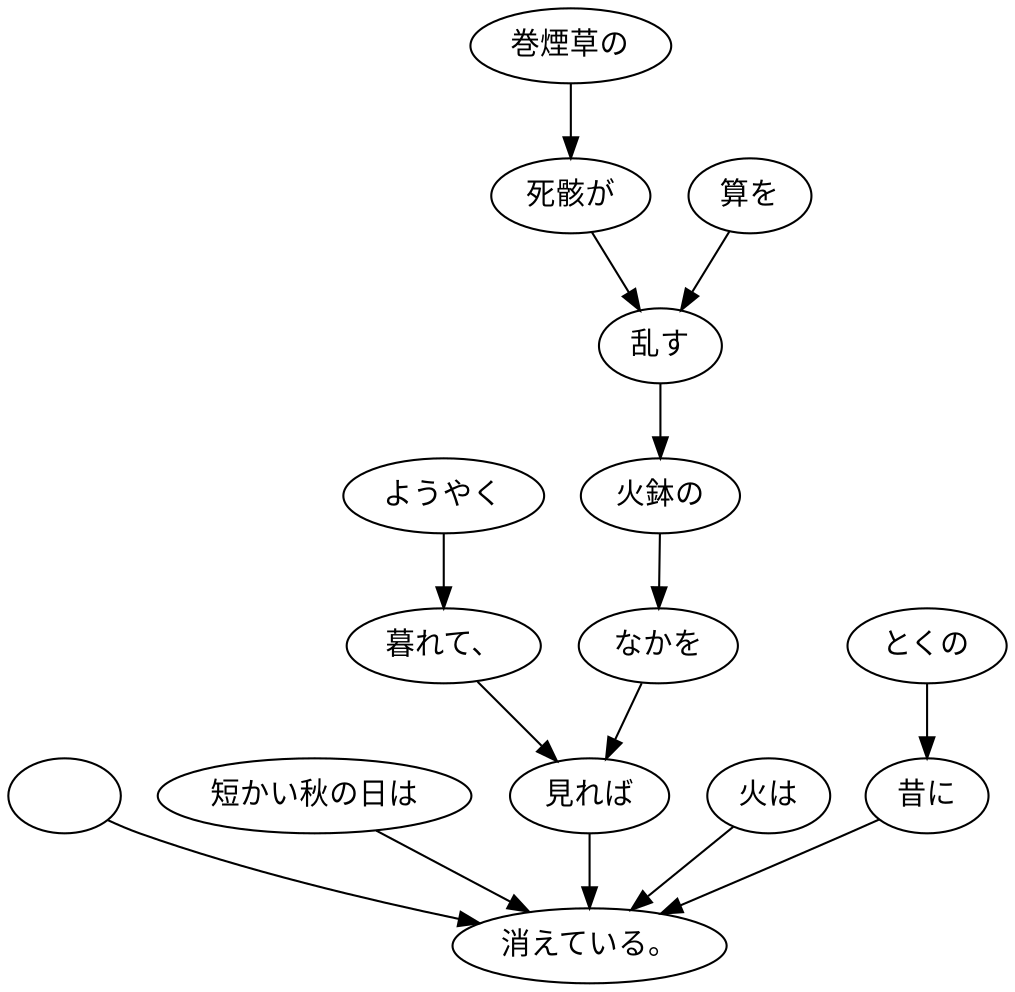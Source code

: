 digraph graph9085 {
	node0 [label="　"];
	node1 [label="短かい秋の日は"];
	node2 [label="ようやく"];
	node3 [label="暮れて、"];
	node4 [label="巻煙草の"];
	node5 [label="死骸が"];
	node6 [label="算を"];
	node7 [label="乱す"];
	node8 [label="火鉢の"];
	node9 [label="なかを"];
	node10 [label="見れば"];
	node11 [label="火は"];
	node12 [label="とくの"];
	node13 [label="昔に"];
	node14 [label="消えている。"];
	node0 -> node14;
	node1 -> node14;
	node2 -> node3;
	node3 -> node10;
	node4 -> node5;
	node5 -> node7;
	node6 -> node7;
	node7 -> node8;
	node8 -> node9;
	node9 -> node10;
	node10 -> node14;
	node11 -> node14;
	node12 -> node13;
	node13 -> node14;
}
